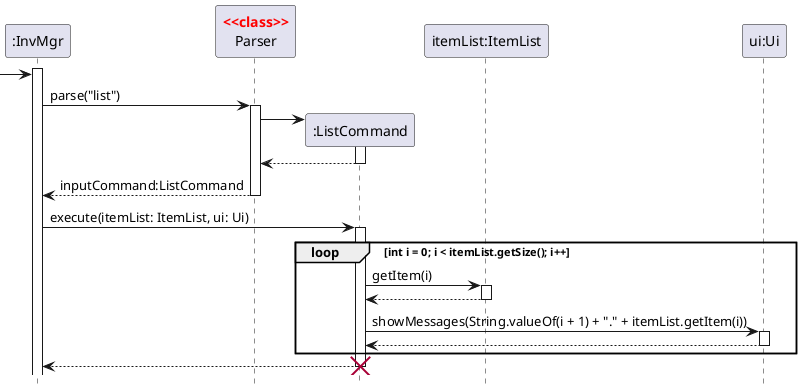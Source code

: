 @startuml
'https://plantuml.com/sequence-diagram
hide footbox
skinparam guillemet false
skinparam sequenceStereotypeFontColor red
skinparam sequenceStereotypeFontStyle bold

Participant ":InvMgr" as invmgr
Participant "Parser" as parser <<class>>
Participant ":ListCommand" as lstcmd
Participant "itemList:ItemList" as itmlst
Participant "ui:Ui" as ui

activate invmgr

-> invmgr
invmgr -> parser:parse("list")
activate parser

create lstcmd
parser -> lstcmd
activate lstcmd
return

return inputCommand:ListCommand

invmgr -> lstcmd:execute(itemList: ItemList, ui: Ui)

activate lstcmd
loop int i = 0; i < itemList.getSize(); i++
    lstcmd -> itmlst:getItem(i)
    activate itmlst
    return

    lstcmd -> ui:showMessages(String.valueOf(i + 1) + "." + itemList.getItem(i))
    activate ui
    return 

end
return
destroy lstcmd

@enduml